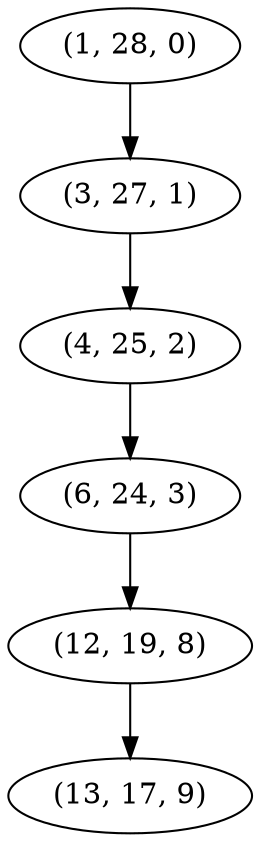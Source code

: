 digraph tree {
    "(1, 28, 0)";
    "(3, 27, 1)";
    "(4, 25, 2)";
    "(6, 24, 3)";
    "(12, 19, 8)";
    "(13, 17, 9)";
    "(1, 28, 0)" -> "(3, 27, 1)";
    "(3, 27, 1)" -> "(4, 25, 2)";
    "(4, 25, 2)" -> "(6, 24, 3)";
    "(6, 24, 3)" -> "(12, 19, 8)";
    "(12, 19, 8)" -> "(13, 17, 9)";
}
